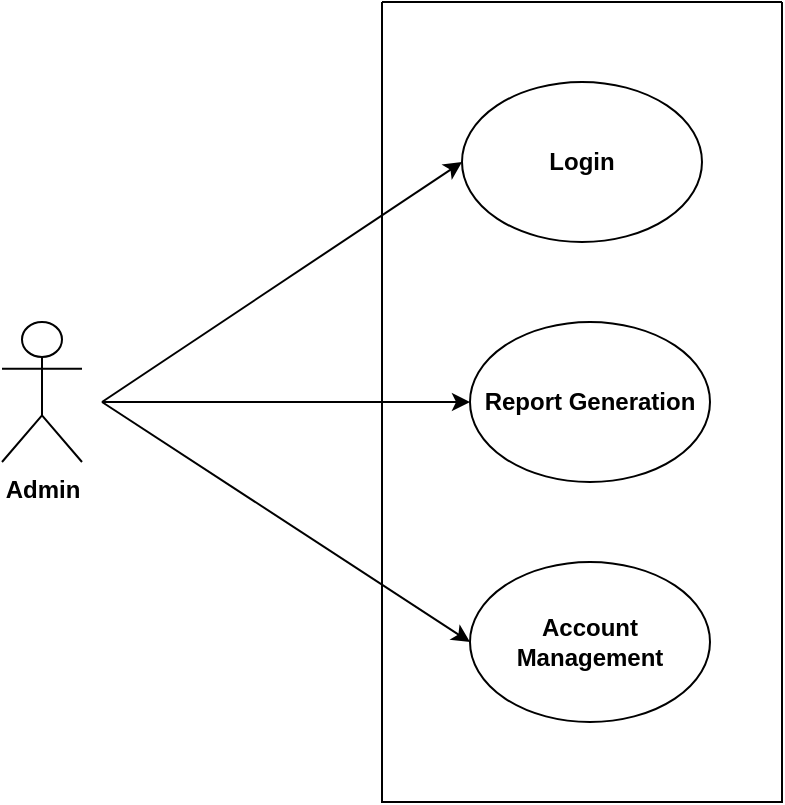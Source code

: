 <mxfile version="16.6.3" type="device"><diagram id="C5RBs43oDa-KdzZeNtuy" name="Page-1"><mxGraphModel dx="1038" dy="547" grid="1" gridSize="10" guides="1" tooltips="1" connect="1" arrows="1" fold="1" page="1" pageScale="1" pageWidth="827" pageHeight="1169" math="0" shadow="0"><root><mxCell id="WIyWlLk6GJQsqaUBKTNV-0"/><mxCell id="WIyWlLk6GJQsqaUBKTNV-1" parent="WIyWlLk6GJQsqaUBKTNV-0"/><mxCell id="uosTe98KnK-rydZhgAmQ-0" value="&lt;b&gt;Report Generation&lt;/b&gt;" style="ellipse;whiteSpace=wrap;html=1;" vertex="1" parent="WIyWlLk6GJQsqaUBKTNV-1"><mxGeometry x="354" y="200" width="120" height="80" as="geometry"/></mxCell><mxCell id="uosTe98KnK-rydZhgAmQ-1" value="&lt;b&gt;Account Management&lt;/b&gt;" style="ellipse;whiteSpace=wrap;html=1;" vertex="1" parent="WIyWlLk6GJQsqaUBKTNV-1"><mxGeometry x="354" y="320" width="120" height="80" as="geometry"/></mxCell><mxCell id="uosTe98KnK-rydZhgAmQ-2" value="&lt;b&gt;Login&lt;/b&gt;" style="ellipse;whiteSpace=wrap;html=1;" vertex="1" parent="WIyWlLk6GJQsqaUBKTNV-1"><mxGeometry x="350" y="80" width="120" height="80" as="geometry"/></mxCell><mxCell id="uosTe98KnK-rydZhgAmQ-3" value="" style="swimlane;startSize=0;" vertex="1" parent="WIyWlLk6GJQsqaUBKTNV-1"><mxGeometry x="310" y="40" width="200" height="400" as="geometry"/></mxCell><mxCell id="uosTe98KnK-rydZhgAmQ-4" value="&lt;b&gt;Admin&lt;/b&gt;" style="shape=umlActor;verticalLabelPosition=bottom;verticalAlign=top;html=1;outlineConnect=0;" vertex="1" parent="WIyWlLk6GJQsqaUBKTNV-1"><mxGeometry x="120" y="200" width="40" height="70" as="geometry"/></mxCell><mxCell id="uosTe98KnK-rydZhgAmQ-6" value="" style="endArrow=classic;html=1;rounded=0;entryX=0;entryY=0.5;entryDx=0;entryDy=0;" edge="1" parent="WIyWlLk6GJQsqaUBKTNV-1" target="uosTe98KnK-rydZhgAmQ-0"><mxGeometry width="50" height="50" relative="1" as="geometry"><mxPoint x="170" y="240" as="sourcePoint"/><mxPoint x="290" y="260" as="targetPoint"/></mxGeometry></mxCell><mxCell id="uosTe98KnK-rydZhgAmQ-7" value="" style="endArrow=classic;html=1;rounded=0;entryX=0;entryY=0.5;entryDx=0;entryDy=0;" edge="1" parent="WIyWlLk6GJQsqaUBKTNV-1" target="uosTe98KnK-rydZhgAmQ-2"><mxGeometry width="50" height="50" relative="1" as="geometry"><mxPoint x="170" y="240" as="sourcePoint"/><mxPoint x="364" y="250" as="targetPoint"/></mxGeometry></mxCell><mxCell id="uosTe98KnK-rydZhgAmQ-8" value="" style="endArrow=classic;html=1;rounded=0;entryX=0;entryY=0.5;entryDx=0;entryDy=0;" edge="1" parent="WIyWlLk6GJQsqaUBKTNV-1" target="uosTe98KnK-rydZhgAmQ-1"><mxGeometry width="50" height="50" relative="1" as="geometry"><mxPoint x="170" y="240" as="sourcePoint"/><mxPoint x="374" y="260" as="targetPoint"/></mxGeometry></mxCell></root></mxGraphModel></diagram></mxfile>